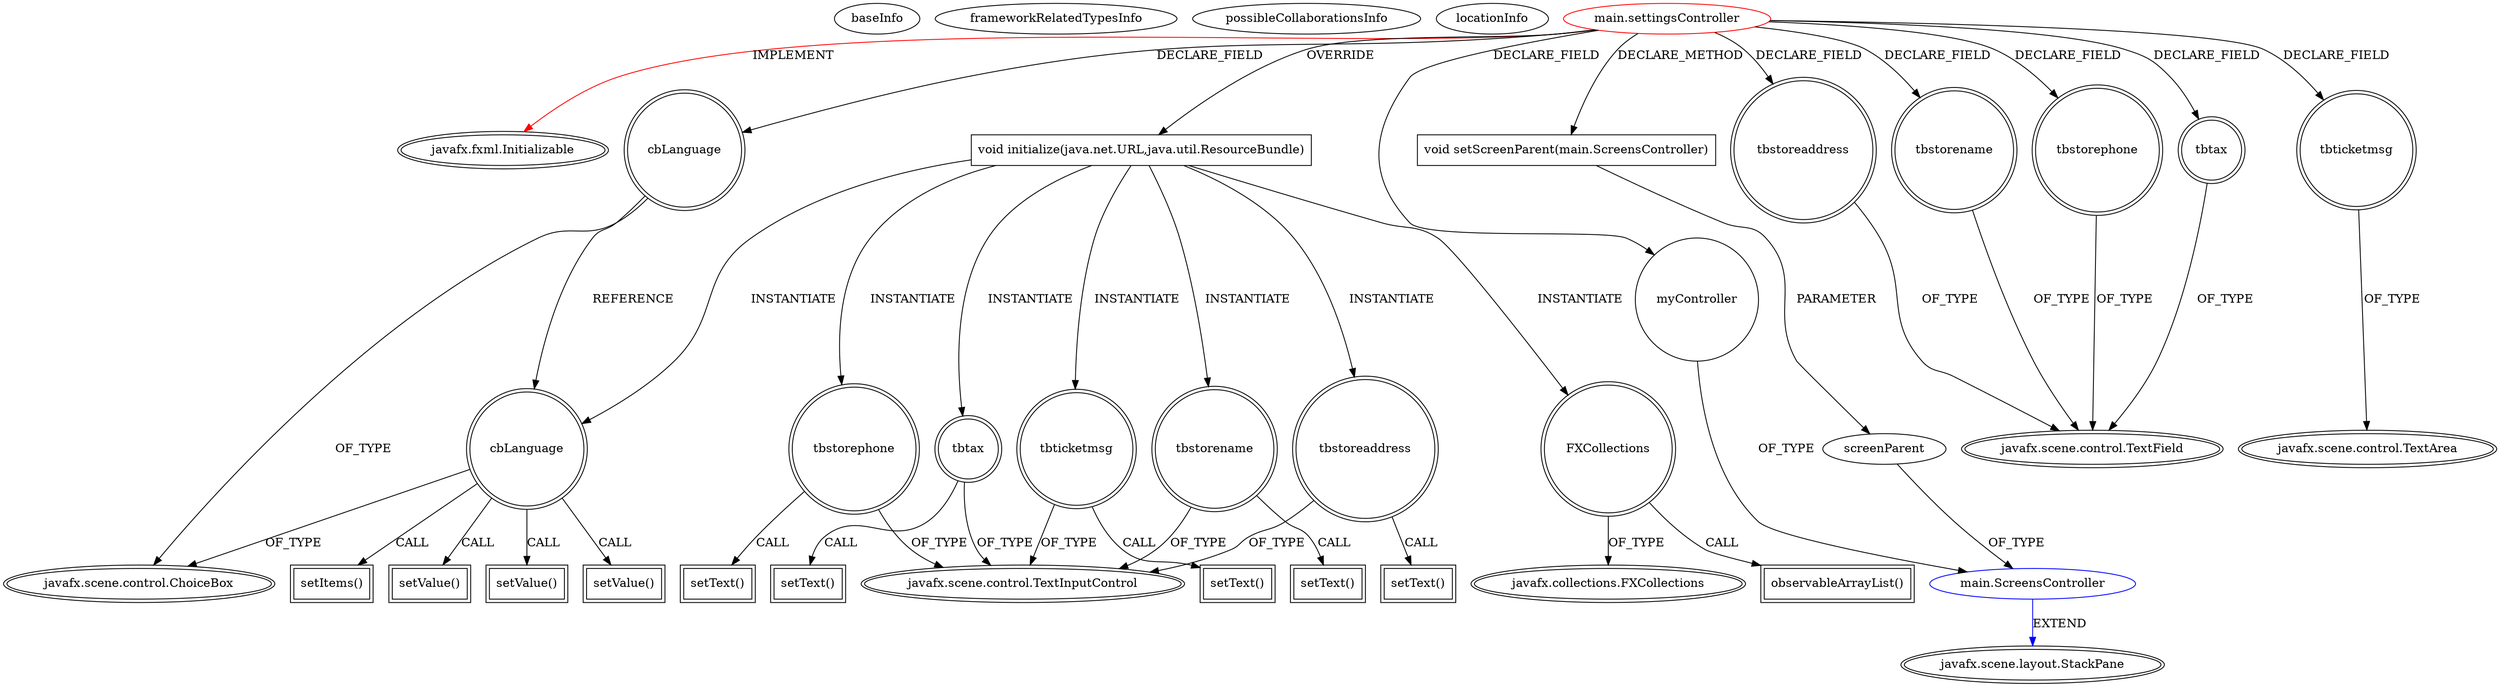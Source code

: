 digraph {
baseInfo[graphId=1872,category="extension_graph",isAnonymous=false,possibleRelation=true]
frameworkRelatedTypesInfo[0="javafx.fxml.Initializable"]
possibleCollaborationsInfo[0="1872~CLIENT_METHOD_DECLARATION-PARAMETER_DECLARATION-FIELD_DECLARATION-~javafx.fxml.Initializable ~javafx.scene.layout.StackPane ~false~false"]
locationInfo[projectName="antoniotorres-CAPOS",filePath="/antoniotorres-CAPOS/CAPOS-master/src/main/settingsController.java",contextSignature="settingsController",graphId="1872"]
0[label="main.settingsController",vertexType="ROOT_CLIENT_CLASS_DECLARATION",isFrameworkType=false,color=red]
1[label="javafx.fxml.Initializable",vertexType="FRAMEWORK_INTERFACE_TYPE",isFrameworkType=true,peripheries=2]
2[label="cbLanguage",vertexType="FIELD_DECLARATION",isFrameworkType=true,peripheries=2,shape=circle]
3[label="javafx.scene.control.ChoiceBox",vertexType="FRAMEWORK_CLASS_TYPE",isFrameworkType=true,peripheries=2]
4[label="myController",vertexType="FIELD_DECLARATION",isFrameworkType=false,shape=circle]
5[label="main.ScreensController",vertexType="REFERENCE_CLIENT_CLASS_DECLARATION",isFrameworkType=false,color=blue]
6[label="javafx.scene.layout.StackPane",vertexType="FRAMEWORK_CLASS_TYPE",isFrameworkType=true,peripheries=2]
7[label="tbstoreaddress",vertexType="FIELD_DECLARATION",isFrameworkType=true,peripheries=2,shape=circle]
8[label="javafx.scene.control.TextField",vertexType="FRAMEWORK_CLASS_TYPE",isFrameworkType=true,peripheries=2]
9[label="tbstorename",vertexType="FIELD_DECLARATION",isFrameworkType=true,peripheries=2,shape=circle]
11[label="tbstorephone",vertexType="FIELD_DECLARATION",isFrameworkType=true,peripheries=2,shape=circle]
13[label="tbtax",vertexType="FIELD_DECLARATION",isFrameworkType=true,peripheries=2,shape=circle]
15[label="tbticketmsg",vertexType="FIELD_DECLARATION",isFrameworkType=true,peripheries=2,shape=circle]
16[label="javafx.scene.control.TextArea",vertexType="FRAMEWORK_CLASS_TYPE",isFrameworkType=true,peripheries=2]
17[label="void initialize(java.net.URL,java.util.ResourceBundle)",vertexType="OVERRIDING_METHOD_DECLARATION",isFrameworkType=false,shape=box]
18[label="cbLanguage",vertexType="VARIABLE_EXPRESION",isFrameworkType=true,peripheries=2,shape=circle]
19[label="setItems()",vertexType="INSIDE_CALL",isFrameworkType=true,peripheries=2,shape=box]
21[label="FXCollections",vertexType="VARIABLE_EXPRESION",isFrameworkType=true,peripheries=2,shape=circle]
23[label="javafx.collections.FXCollections",vertexType="FRAMEWORK_CLASS_TYPE",isFrameworkType=true,peripheries=2]
22[label="observableArrayList()",vertexType="INSIDE_CALL",isFrameworkType=true,peripheries=2,shape=box]
24[label="tbstorename",vertexType="VARIABLE_EXPRESION",isFrameworkType=true,peripheries=2,shape=circle]
26[label="javafx.scene.control.TextInputControl",vertexType="FRAMEWORK_CLASS_TYPE",isFrameworkType=true,peripheries=2]
25[label="setText()",vertexType="INSIDE_CALL",isFrameworkType=true,peripheries=2,shape=box]
27[label="tbstorephone",vertexType="VARIABLE_EXPRESION",isFrameworkType=true,peripheries=2,shape=circle]
28[label="setText()",vertexType="INSIDE_CALL",isFrameworkType=true,peripheries=2,shape=box]
30[label="tbstoreaddress",vertexType="VARIABLE_EXPRESION",isFrameworkType=true,peripheries=2,shape=circle]
31[label="setText()",vertexType="INSIDE_CALL",isFrameworkType=true,peripheries=2,shape=box]
33[label="tbtax",vertexType="VARIABLE_EXPRESION",isFrameworkType=true,peripheries=2,shape=circle]
34[label="setText()",vertexType="INSIDE_CALL",isFrameworkType=true,peripheries=2,shape=box]
36[label="tbticketmsg",vertexType="VARIABLE_EXPRESION",isFrameworkType=true,peripheries=2,shape=circle]
37[label="setText()",vertexType="INSIDE_CALL",isFrameworkType=true,peripheries=2,shape=box]
40[label="setValue()",vertexType="INSIDE_CALL",isFrameworkType=true,peripheries=2,shape=box]
42[label="setValue()",vertexType="INSIDE_CALL",isFrameworkType=true,peripheries=2,shape=box]
44[label="setValue()",vertexType="INSIDE_CALL",isFrameworkType=true,peripheries=2,shape=box]
45[label="void setScreenParent(main.ScreensController)",vertexType="CLIENT_METHOD_DECLARATION",isFrameworkType=false,shape=box]
46[label="screenParent",vertexType="PARAMETER_DECLARATION",isFrameworkType=false]
0->1[label="IMPLEMENT",color=red]
0->2[label="DECLARE_FIELD"]
2->3[label="OF_TYPE"]
0->4[label="DECLARE_FIELD"]
5->6[label="EXTEND",color=blue]
4->5[label="OF_TYPE"]
0->7[label="DECLARE_FIELD"]
7->8[label="OF_TYPE"]
0->9[label="DECLARE_FIELD"]
9->8[label="OF_TYPE"]
0->11[label="DECLARE_FIELD"]
11->8[label="OF_TYPE"]
0->13[label="DECLARE_FIELD"]
13->8[label="OF_TYPE"]
0->15[label="DECLARE_FIELD"]
15->16[label="OF_TYPE"]
0->17[label="OVERRIDE"]
17->18[label="INSTANTIATE"]
2->18[label="REFERENCE"]
18->3[label="OF_TYPE"]
18->19[label="CALL"]
17->21[label="INSTANTIATE"]
21->23[label="OF_TYPE"]
21->22[label="CALL"]
17->24[label="INSTANTIATE"]
24->26[label="OF_TYPE"]
24->25[label="CALL"]
17->27[label="INSTANTIATE"]
27->26[label="OF_TYPE"]
27->28[label="CALL"]
17->30[label="INSTANTIATE"]
30->26[label="OF_TYPE"]
30->31[label="CALL"]
17->33[label="INSTANTIATE"]
33->26[label="OF_TYPE"]
33->34[label="CALL"]
17->36[label="INSTANTIATE"]
36->26[label="OF_TYPE"]
36->37[label="CALL"]
18->40[label="CALL"]
18->42[label="CALL"]
18->44[label="CALL"]
0->45[label="DECLARE_METHOD"]
46->5[label="OF_TYPE"]
45->46[label="PARAMETER"]
}

